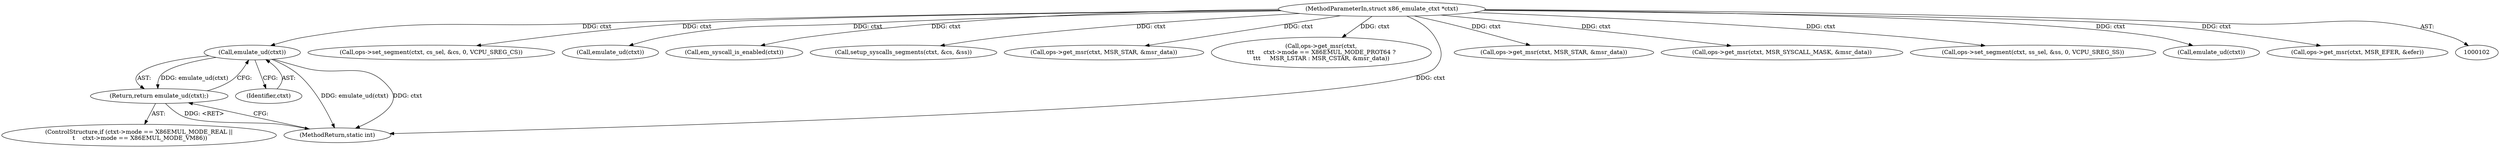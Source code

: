 digraph "0_linux_c2226fc9e87ba3da060e47333657cd6616652b84@pointer" {
"1000133" [label="(Call,emulate_ud(ctxt))"];
"1000103" [label="(MethodParameterIn,struct x86_emulate_ctxt *ctxt)"];
"1000132" [label="(Return,return emulate_ud(ctxt);)"];
"1000133" [label="(Call,emulate_ud(ctxt))"];
"1000198" [label="(Call,ops->set_segment(ctxt, cs_sel, &cs, 0, VCPU_SREG_CS))"];
"1000103" [label="(MethodParameterIn,struct x86_emulate_ctxt *ctxt)"];
"1000159" [label="(Call,emulate_ud(ctxt))"];
"1000134" [label="(Identifier,ctxt)"];
"1000137" [label="(Call,em_syscall_is_enabled(ctxt))"];
"1000147" [label="(Call,setup_syscalls_segments(ctxt, &cs, &ss))"];
"1000161" [label="(Call,ops->get_msr(ctxt, MSR_STAR, &msr_data))"];
"1000237" [label="(Call,ops->get_msr(ctxt,\n\t\t\t     ctxt->mode == X86EMUL_MODE_PROT64 ?\n\t\t\t     MSR_LSTAR : MSR_CSTAR, &msr_data))"];
"1000132" [label="(Return,return emulate_ud(ctxt);)"];
"1000293" [label="(MethodReturn,static int)"];
"1000269" [label="(Call,ops->get_msr(ctxt, MSR_STAR, &msr_data))"];
"1000120" [label="(ControlStructure,if (ctxt->mode == X86EMUL_MODE_REAL ||\n \t    ctxt->mode == X86EMUL_MODE_VM86))"];
"1000254" [label="(Call,ops->get_msr(ctxt, MSR_SYSCALL_MASK, &msr_data))"];
"1000205" [label="(Call,ops->set_segment(ctxt, ss_sel, &ss, 0, VCPU_SREG_SS))"];
"1000140" [label="(Call,emulate_ud(ctxt))"];
"1000142" [label="(Call,ops->get_msr(ctxt, MSR_EFER, &efer))"];
"1000133" -> "1000132"  [label="AST: "];
"1000133" -> "1000134"  [label="CFG: "];
"1000134" -> "1000133"  [label="AST: "];
"1000132" -> "1000133"  [label="CFG: "];
"1000133" -> "1000293"  [label="DDG: emulate_ud(ctxt)"];
"1000133" -> "1000293"  [label="DDG: ctxt"];
"1000133" -> "1000132"  [label="DDG: emulate_ud(ctxt)"];
"1000103" -> "1000133"  [label="DDG: ctxt"];
"1000103" -> "1000102"  [label="AST: "];
"1000103" -> "1000293"  [label="DDG: ctxt"];
"1000103" -> "1000137"  [label="DDG: ctxt"];
"1000103" -> "1000140"  [label="DDG: ctxt"];
"1000103" -> "1000142"  [label="DDG: ctxt"];
"1000103" -> "1000147"  [label="DDG: ctxt"];
"1000103" -> "1000159"  [label="DDG: ctxt"];
"1000103" -> "1000161"  [label="DDG: ctxt"];
"1000103" -> "1000198"  [label="DDG: ctxt"];
"1000103" -> "1000205"  [label="DDG: ctxt"];
"1000103" -> "1000237"  [label="DDG: ctxt"];
"1000103" -> "1000254"  [label="DDG: ctxt"];
"1000103" -> "1000269"  [label="DDG: ctxt"];
"1000132" -> "1000120"  [label="AST: "];
"1000293" -> "1000132"  [label="CFG: "];
"1000132" -> "1000293"  [label="DDG: <RET>"];
}
